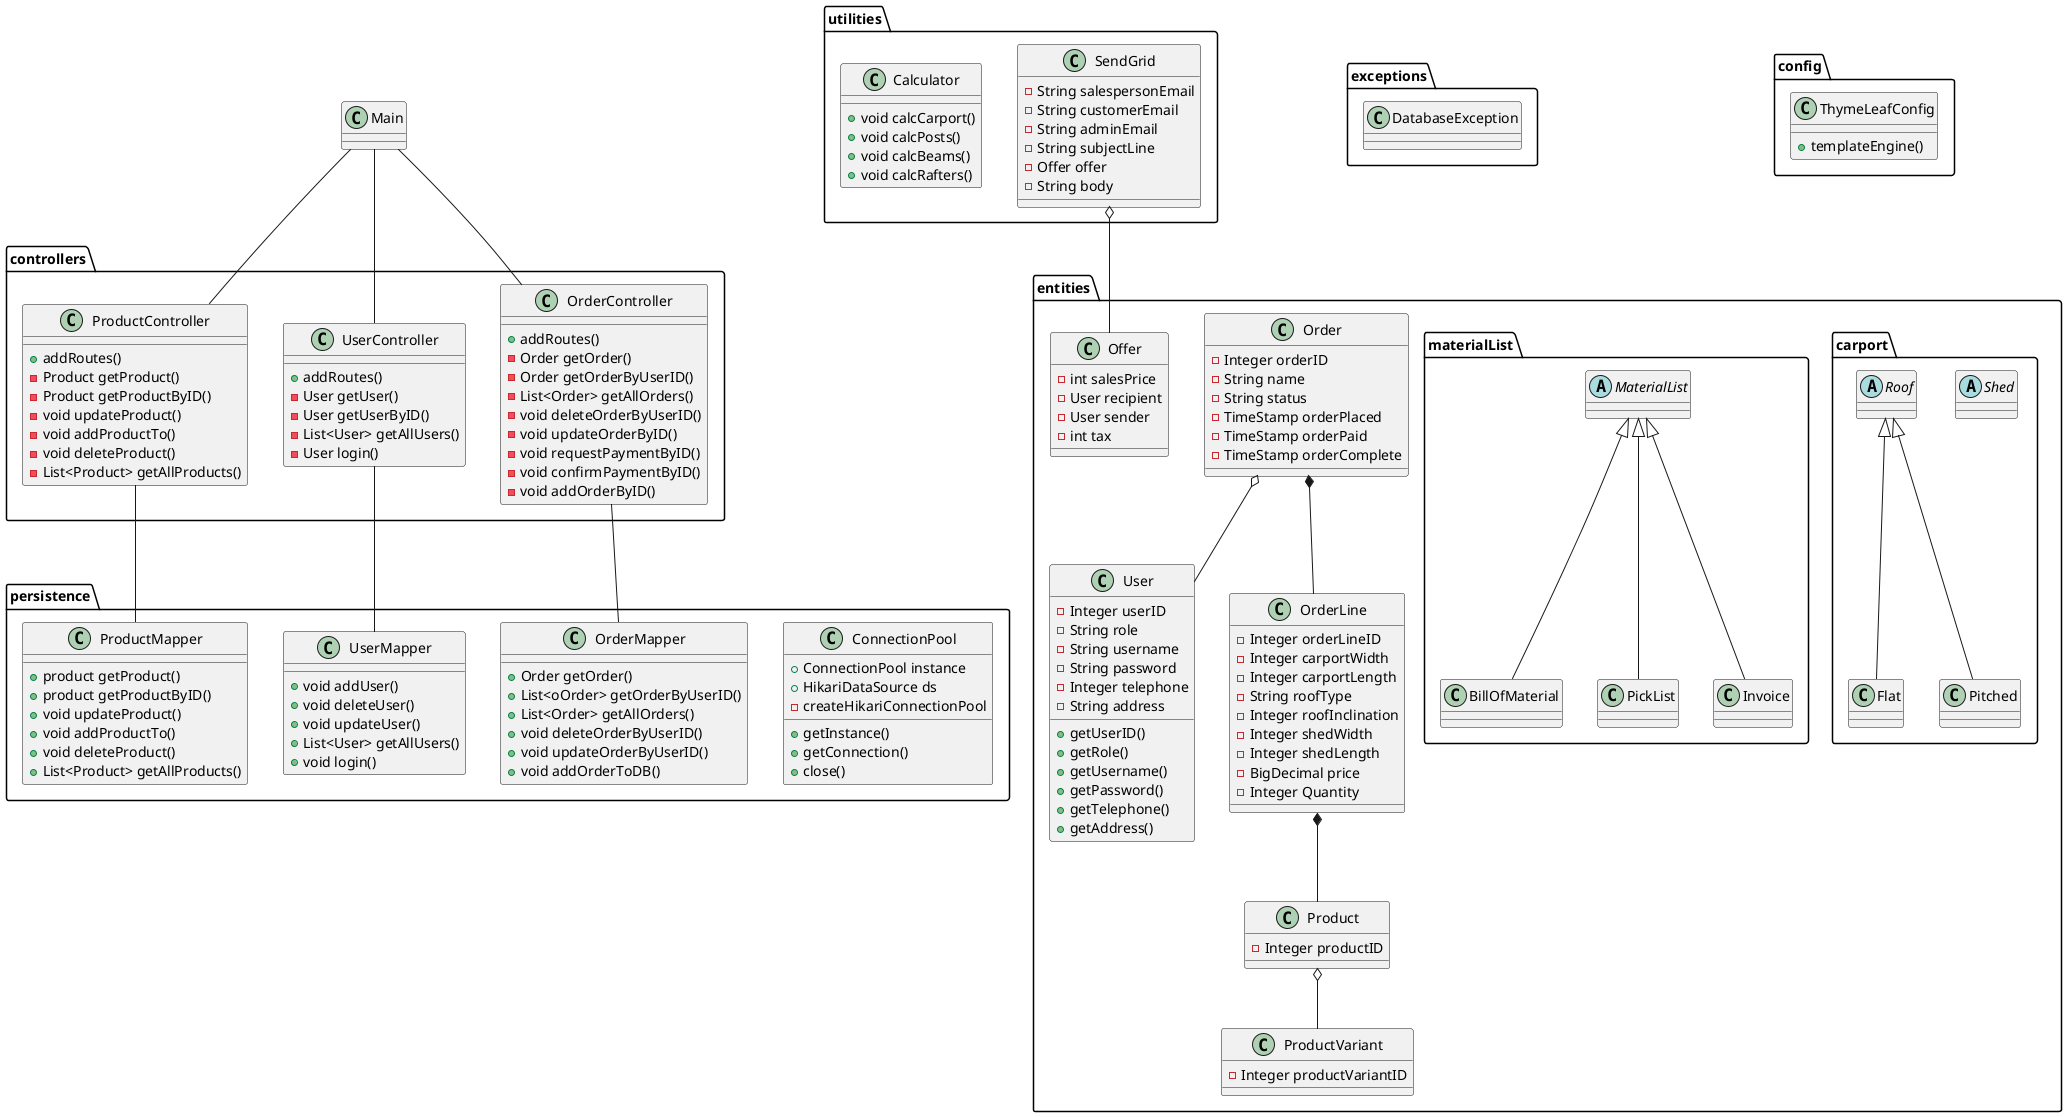 @startuml
'https://plantuml.com/class-diagram


class Main {
}

package utilities {
    class SendGrid
    {
    - String salespersonEmail
    - String customerEmail
    - String adminEmail
    - String subjectLine
    - Offer offer
    - String body
    }
    class Calculator
    {
    + void calcCarport()
    + void calcPosts()
    + void calcBeams()
    + void calcRafters()
    }
}

package controllers {
    class OrderController {
    + addRoutes()
    - Order getOrder()
    - Order getOrderByUserID()
    - List<Order> getAllOrders()
    - void deleteOrderByUserID()
    - void updateOrderByID()
    - void requestPaymentByID()
    - void confirmPaymentByID()
    - void addOrderByID()
    }

    class UserController {
    + addRoutes()
    - User getUser()
    - User getUserByID()
    - List<User> getAllUsers()
    - User login()

    }
    class ProductController {
    + addRoutes()
    - Product getProduct()
    - Product getProductByID()
    - void updateProduct()
    - void addProductTo()
    - void deleteProduct()
    - List<Product> getAllProducts()

    }
}

package entities {
    class User{
    -Integer userID
    -String role
    -String username
    -String password
    -Integer telephone
    -String address

    + getUserID()
    + getRole()
    + getUsername()
    + getPassword()
    + getTelephone()
    + getAddress()
    }

    class Order {
    -Integer orderID
    -String name
    -String status
    -TimeStamp orderPlaced
    -TimeStamp orderPaid
    -TimeStamp orderComplete
    }

    class OrderLine {
    -Integer orderLineID
    -Integer carportWidth
    -Integer carportLength
    -String roofType
    -Integer roofInclination
    -Integer shedWidth
    -Integer shedLength
    -BigDecimal price
    -Integer Quantity
    }

    class Offer
    {
    - int salesPrice
    - User recipient
    - User sender
    - int tax
    }

    class Product {
    -Integer productID
    }

    class ProductVariant {
    -Integer productVariantID
    }

package carport {
    abstract class Shed
    {
    }

    abstract class Roof
    {
    }
    class Flat
    {
    }
    class Pitched
    }

package materialList {
abstract class MaterialList
class BillOfMaterial
class PickList
class Invoice
}
}

package exceptions {
    class DatabaseException
    {
    }
}

package persistence {
    class ConnectionPool {
    +ConnectionPool instance
    +HikariDataSource ds
    'Ved ikke om de skal være static eller ej^
    +getInstance()
    +getConnection()
    +close()
    -createHikariConnectionPool
    }

    class OrderMapper {
    + Order getOrder()
    + List<oOrder> getOrderByUserID()
    + List<Order> getAllOrders()
    + void deleteOrderByUserID()
    + void updateOrderByUserID()
    + void addOrderToDB()
    }

    class ProductMapper {
    + product getProduct()
    + product getProductByID()
    + void updateProduct()
    + void addProductTo()
    + void deleteProduct()
    + List<Product> getAllProducts()
    }

    class UserMapper {
    + void addUser()
    + void deleteUser()
    + void updateUser()
    + List<User> getAllUsers()
    + void login()
    }
}

package config {
class ThymeLeafConfig {
+ templateEngine()
}
}

Main -- OrderController
Main -- ProductController
Main -- UserController

OrderController -- OrderMapper
ProductController -- ProductMapper
UserController -- UserMapper

Order *-- OrderLine
Order o-- User
OrderLine *-- Product

Product o-- ProductVariant

SendGrid o-- Offer

MaterialList <|-- BillOfMaterial
MaterialList <|-- PickList
MaterialList <|-- Invoice

Roof <|-- Flat
Roof <|-- Pitched

@enduml